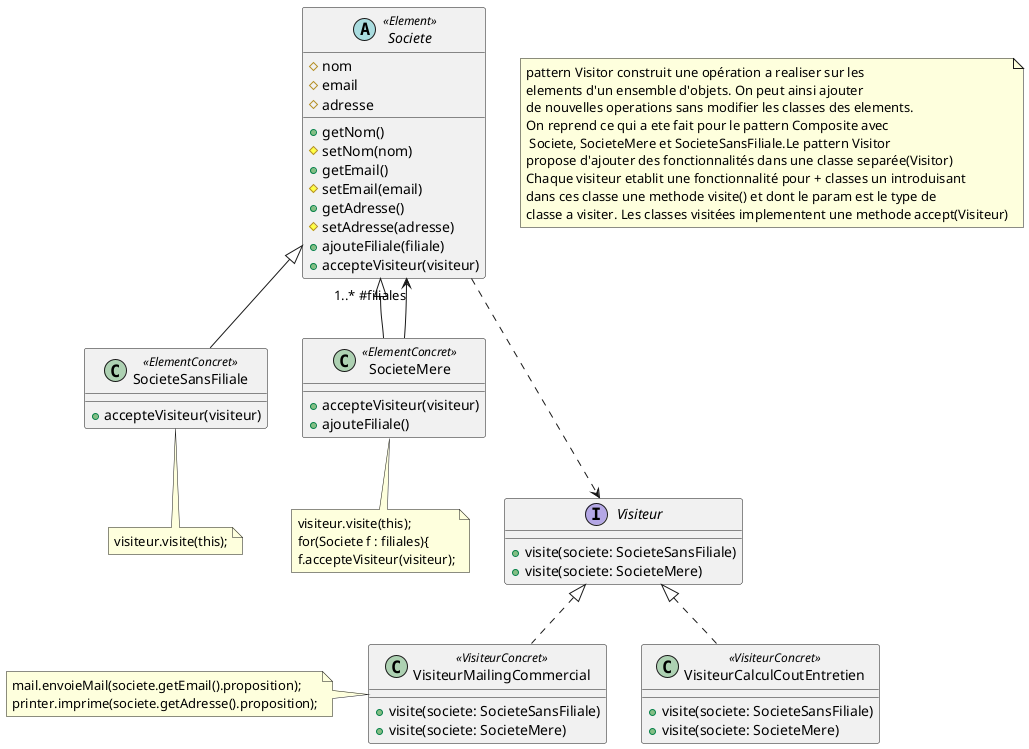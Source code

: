 @startuml

note  "pattern Visitor construit une opération a realiser sur les\nelements d'un ensemble d'objets. On peut ainsi ajouter\nde nouvelles operations sans modifier les classes des elements.\nOn reprend ce qui a ete fait pour le pattern Composite avec\n Societe, SocieteMere et SocieteSansFiliale.\ Le pattern Visitor\npropose d'ajouter des fonctionnalités dans une classe separée(Visitor)\nChaque visiteur etablit une fonctionnalité pour + classes un introduisant\ndans ces classe une methode visite() et dont le param est le type de\nclasse a visiter. Les classes visitées implementent une methode accept(Visiteur)" as N
abstract class Societe<<Element>>{
#nom
#email
#adresse
+getNom()
#setNom(nom)
+getEmail()
#setEmail(email)
+getAdresse()
#setAdresse(adresse)
+ajouteFiliale(filiale)
+accepteVisiteur(visiteur)
}
class SocieteSansFiliale<<ElementConcret>>{
+accepteVisiteur(visiteur)
}
class SocieteMere<<ElementConcret>>{
+accepteVisiteur(visiteur)
+ajouteFiliale()
}

note bottom of SocieteMere : visiteur.visite(this);\nfor(Societe f : filiales){\nf.accepteVisiteur(visiteur);
note bottom of SocieteSansFiliale : visiteur.visite(this);
Societe <|-- SocieteSansFiliale
Societe <|-- SocieteMere
SocieteMere --> "1..* #filiales" Societe

interface Visiteur{
+visite(societe: SocieteSansFiliale)
+visite(societe: SocieteMere)
}

class VisiteurCalculCoutEntretien<<VisiteurConcret>>{
+visite(societe: SocieteSansFiliale)
+visite(societe: SocieteMere)
}

class VisiteurMailingCommercial<<VisiteurConcret>>{
+visite(societe: SocieteSansFiliale)
+visite(societe: SocieteMere)
}

Visiteur <|.. VisiteurCalculCoutEntretien
Visiteur <|.. VisiteurMailingCommercial

Societe ...> Visiteur

note left of VisiteurMailingCommercial : mail.envoieMail(societe.getEmail().proposition);\nprinter.imprime(societe.getAdresse().proposition);
@enduml